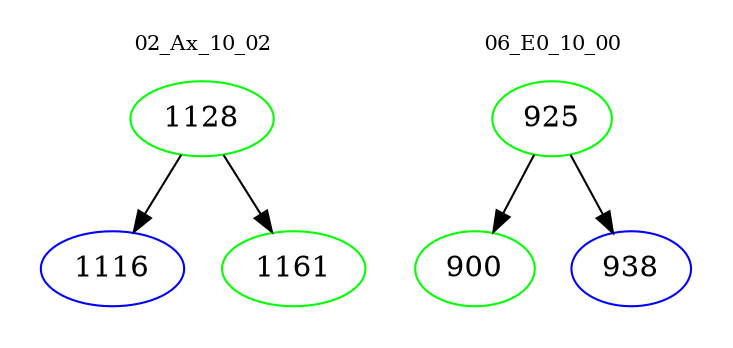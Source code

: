 digraph{
subgraph cluster_0 {
color = white
label = "02_Ax_10_02";
fontsize=10;
T0_1128 [label="1128", color="green"]
T0_1128 -> T0_1116 [color="black"]
T0_1116 [label="1116", color="blue"]
T0_1128 -> T0_1161 [color="black"]
T0_1161 [label="1161", color="green"]
}
subgraph cluster_1 {
color = white
label = "06_E0_10_00";
fontsize=10;
T1_925 [label="925", color="green"]
T1_925 -> T1_900 [color="black"]
T1_900 [label="900", color="green"]
T1_925 -> T1_938 [color="black"]
T1_938 [label="938", color="blue"]
}
}
